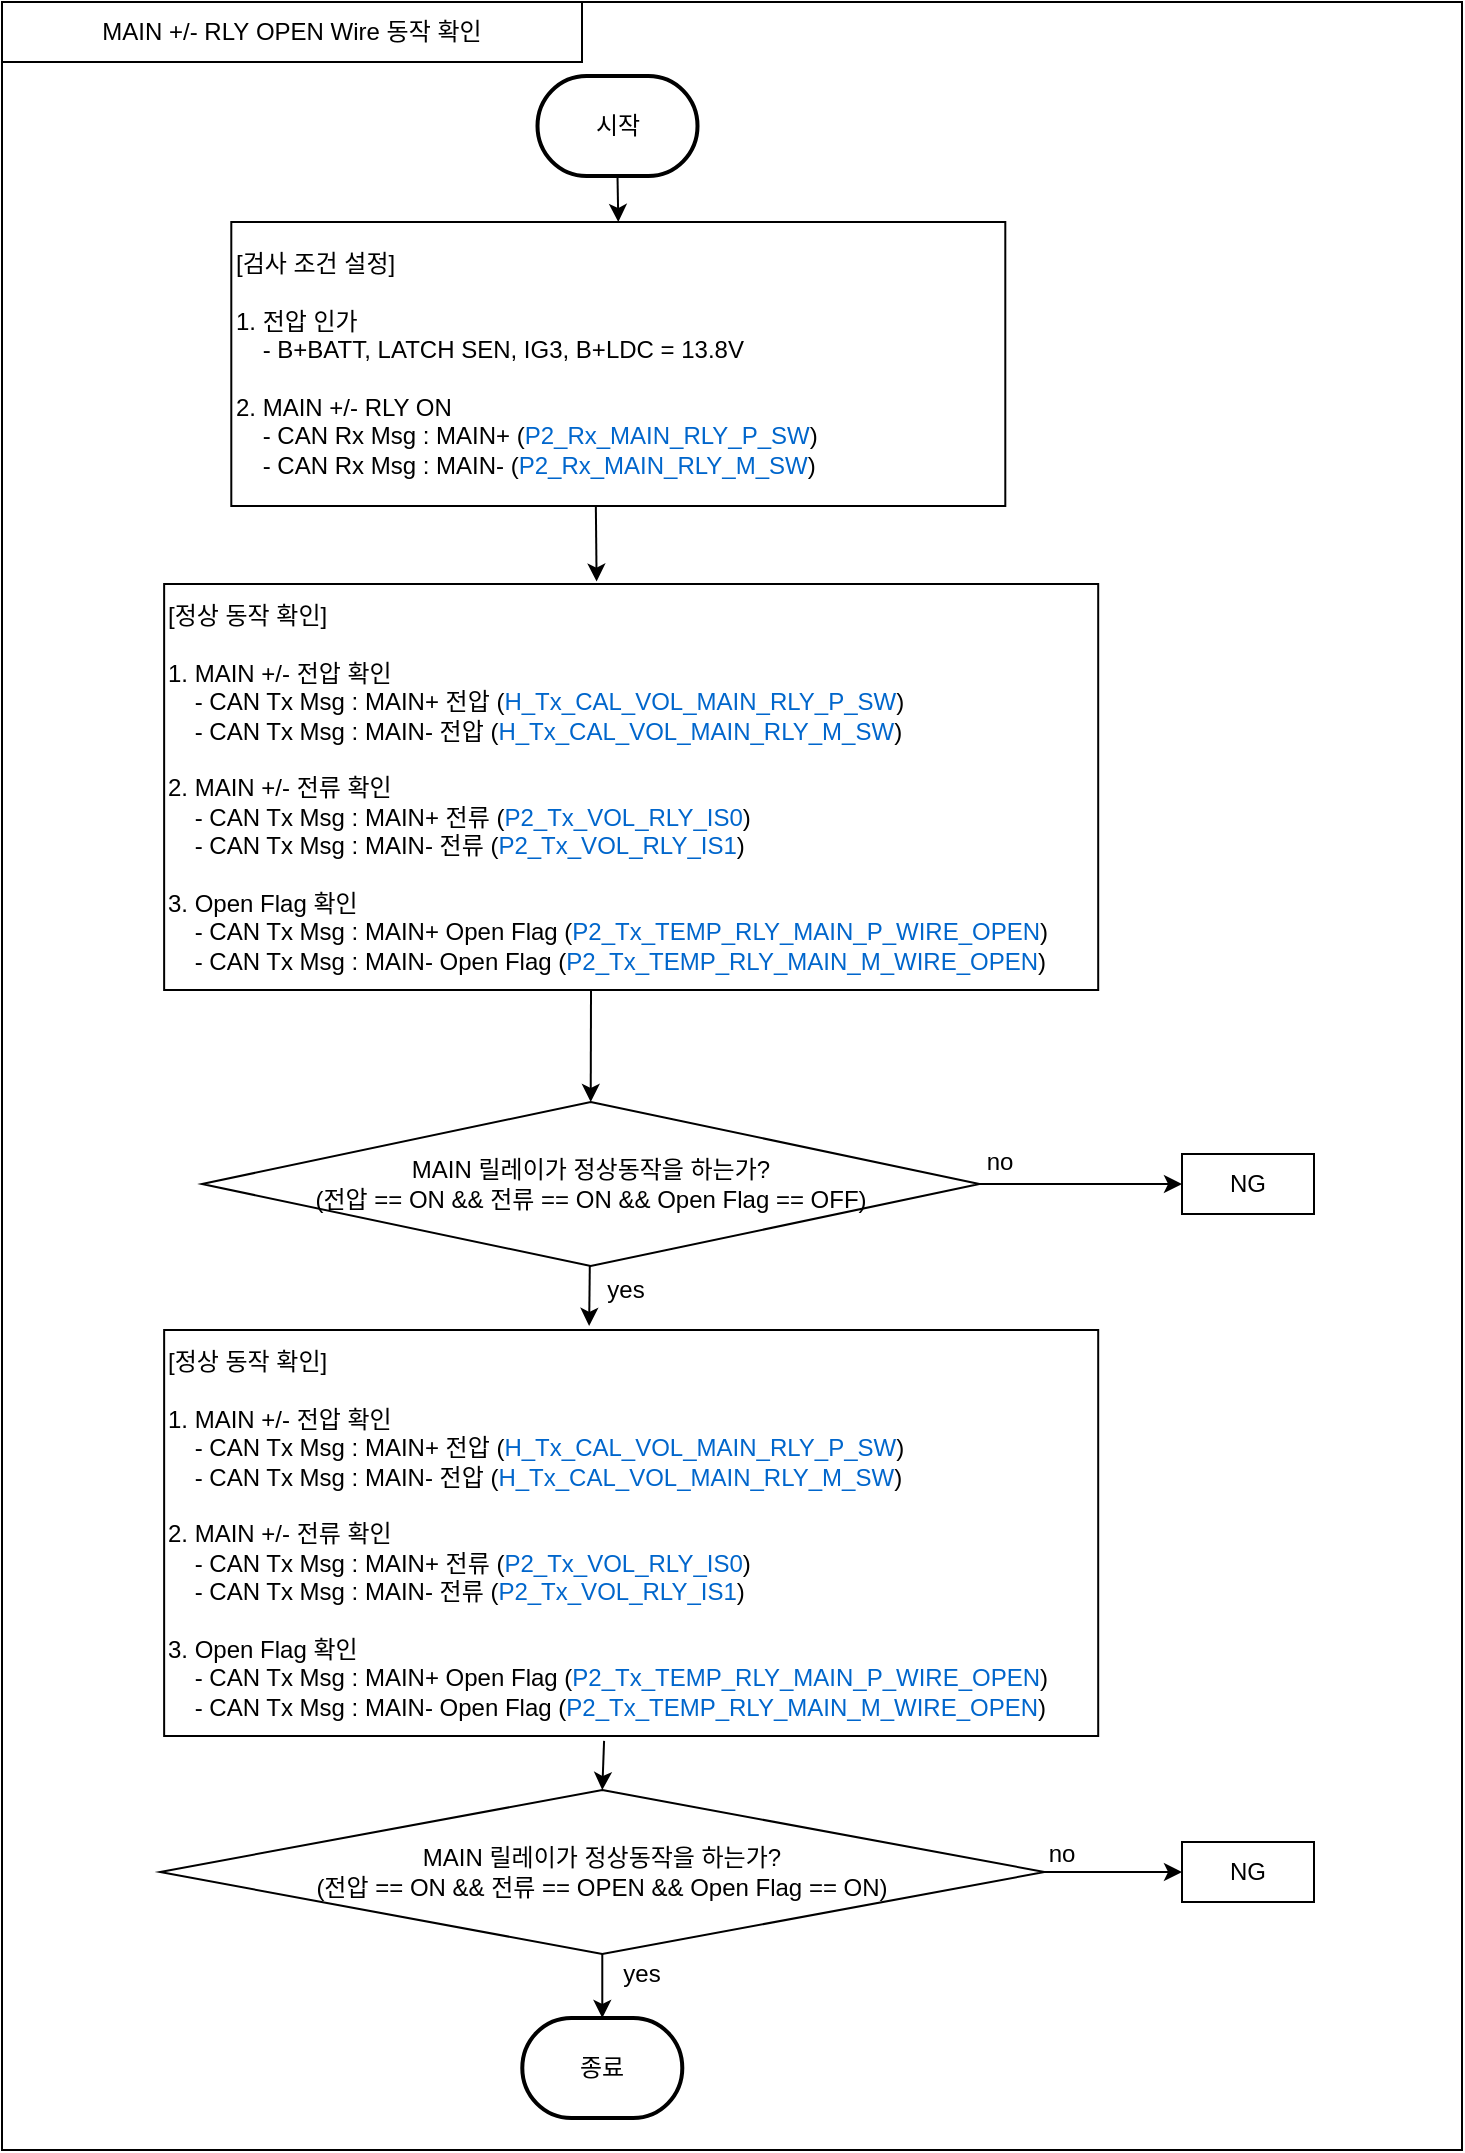 <mxfile version="22.1.21" type="github">
  <diagram name="페이지-1" id="_W1y1FGJqFL61t6Za5zC">
    <mxGraphModel dx="1647" dy="-150" grid="1" gridSize="10" guides="1" tooltips="1" connect="1" arrows="1" fold="1" page="1" pageScale="1" pageWidth="827" pageHeight="1169" math="0" shadow="0">
      <root>
        <mxCell id="0" />
        <mxCell id="1" parent="0" />
        <mxCell id="sF5B2mHv0RzWMkK-KNg3-1" value="" style="rounded=0;whiteSpace=wrap;html=1;" parent="1" vertex="1">
          <mxGeometry x="40" y="1206" width="730" height="1074" as="geometry" />
        </mxCell>
        <mxCell id="sF5B2mHv0RzWMkK-KNg3-2" value="시작" style="strokeWidth=2;html=1;shape=mxgraph.flowchart.terminator;whiteSpace=wrap;" parent="1" vertex="1">
          <mxGeometry x="307.75" y="1243" width="80" height="50" as="geometry" />
        </mxCell>
        <mxCell id="sF5B2mHv0RzWMkK-KNg3-6" value="" style="endArrow=classic;html=1;rounded=0;exitX=0.5;exitY=1;exitDx=0;exitDy=0;exitPerimeter=0;entryX=0.5;entryY=0;entryDx=0;entryDy=0;" parent="1" source="sF5B2mHv0RzWMkK-KNg3-2" target="sF5B2mHv0RzWMkK-KNg3-4" edge="1">
          <mxGeometry width="50" height="50" relative="1" as="geometry">
            <mxPoint x="60.75" y="1343" as="sourcePoint" />
            <mxPoint x="110.75" y="1293" as="targetPoint" />
          </mxGeometry>
        </mxCell>
        <mxCell id="sF5B2mHv0RzWMkK-KNg3-8" value="&lt;div&gt;MAIN +/- RLY&amp;nbsp;&lt;span style=&quot;background-color: initial;&quot;&gt;OPEN Wire 동작 확인&lt;/span&gt;&lt;/div&gt;" style="rounded=0;whiteSpace=wrap;html=1;" parent="1" vertex="1">
          <mxGeometry x="40" y="1206" width="290" height="30" as="geometry" />
        </mxCell>
        <mxCell id="sF5B2mHv0RzWMkK-KNg3-3" value="종료" style="strokeWidth=2;html=1;shape=mxgraph.flowchart.terminator;whiteSpace=wrap;" parent="1" vertex="1">
          <mxGeometry x="300.15" y="2214" width="80" height="50" as="geometry" />
        </mxCell>
        <mxCell id="sF5B2mHv0RzWMkK-KNg3-4" value="[검사 조건 설정]&lt;br&gt;&lt;br&gt;1. 전압 인가&lt;br&gt;&amp;nbsp; &amp;nbsp; - B+BATT, LATCH SEN, IG3, B+LDC = 13.8V&lt;br&gt;&lt;br&gt;2. MAIN +/- RLY ON&lt;br style=&quot;border-color: var(--border-color);&quot;&gt;&amp;nbsp; &amp;nbsp; - CAN Rx Msg :&amp;nbsp;MAIN+&amp;nbsp;(&lt;font style=&quot;border-color: var(--border-color);&quot; color=&quot;#0066cc&quot;&gt;P2_Rx_MAIN_RLY_P_SW&lt;/font&gt;)&lt;br style=&quot;border-color: var(--border-color);&quot;&gt;&amp;nbsp; &amp;nbsp; - CAN Rx Msg :&amp;nbsp;MAIN-&amp;nbsp;(&lt;font style=&quot;border-color: var(--border-color);&quot; color=&quot;#0066cc&quot;&gt;P2_Rx_MAIN_RLY_M_SW&lt;/font&gt;)" style="rounded=0;whiteSpace=wrap;html=1;align=left;" parent="1" vertex="1">
          <mxGeometry x="154.65" y="1316" width="387" height="142" as="geometry" />
        </mxCell>
        <mxCell id="sF5B2mHv0RzWMkK-KNg3-7" value="" style="endArrow=classic;html=1;rounded=0;exitX=0.5;exitY=1;exitDx=0;exitDy=0;entryX=0.5;entryY=0;entryDx=0;entryDy=0;entryPerimeter=0;" parent="1" source="sF5B2mHv0RzWMkK-KNg3-57" target="sF5B2mHv0RzWMkK-KNg3-3" edge="1">
          <mxGeometry width="50" height="50" relative="1" as="geometry">
            <mxPoint x="338.74" y="2185.28" as="sourcePoint" />
            <mxPoint x="117.13" y="2196" as="targetPoint" />
          </mxGeometry>
        </mxCell>
        <mxCell id="sF5B2mHv0RzWMkK-KNg3-22" value="yes" style="text;html=1;strokeColor=none;fillColor=none;align=center;verticalAlign=middle;whiteSpace=wrap;rounded=0;" parent="1" vertex="1">
          <mxGeometry x="330" y="2177" width="60" height="30" as="geometry" />
        </mxCell>
        <mxCell id="sF5B2mHv0RzWMkK-KNg3-40" value="" style="endArrow=classic;html=1;rounded=0;exitX=0.457;exitY=1;exitDx=0;exitDy=0;entryX=0.5;entryY=0;entryDx=0;entryDy=0;exitPerimeter=0;" parent="1" target="sF5B2mHv0RzWMkK-KNg3-41" edge="1" source="sF5B2mHv0RzWMkK-KNg3-53">
          <mxGeometry width="50" height="50" relative="1" as="geometry">
            <mxPoint x="335.05" y="1729" as="sourcePoint" />
            <mxPoint x="338.16" y="1828.988" as="targetPoint" />
          </mxGeometry>
        </mxCell>
        <mxCell id="sF5B2mHv0RzWMkK-KNg3-41" value="MAIN 릴레이가 정상동작을 하는가?&lt;br&gt;(전압 == ON &amp;amp;&amp;amp;&amp;nbsp;전류 == ON &amp;amp;&amp;amp;&amp;nbsp;Open Flag == OFF)" style="rhombus;whiteSpace=wrap;html=1;" parent="1" vertex="1">
          <mxGeometry x="140" y="1756" width="388.72" height="82" as="geometry" />
        </mxCell>
        <mxCell id="sF5B2mHv0RzWMkK-KNg3-43" value="" style="endArrow=classic;html=1;rounded=0;entryX=0.455;entryY=-0.01;entryDx=0;entryDy=0;entryPerimeter=0;" parent="1" source="sF5B2mHv0RzWMkK-KNg3-41" target="yNBY_9K05dyYphkE5dUD-1" edge="1">
          <mxGeometry width="50" height="50" relative="1" as="geometry">
            <mxPoint x="334.8" y="1898" as="sourcePoint" />
            <mxPoint x="333.998" y="1863.624" as="targetPoint" />
          </mxGeometry>
        </mxCell>
        <mxCell id="sF5B2mHv0RzWMkK-KNg3-46" value="yes" style="text;html=1;strokeColor=none;fillColor=none;align=center;verticalAlign=middle;whiteSpace=wrap;rounded=0;" parent="1" vertex="1">
          <mxGeometry x="322.15" y="1835" width="60" height="30" as="geometry" />
        </mxCell>
        <mxCell id="sF5B2mHv0RzWMkK-KNg3-47" value="NG" style="rounded=0;whiteSpace=wrap;html=1;align=center;" parent="1" vertex="1">
          <mxGeometry x="630" y="1782" width="66" height="30" as="geometry" />
        </mxCell>
        <mxCell id="sF5B2mHv0RzWMkK-KNg3-48" value="" style="endArrow=classic;html=1;rounded=0;exitX=1;exitY=0.5;exitDx=0;exitDy=0;entryX=0;entryY=0.5;entryDx=0;entryDy=0;" parent="1" source="sF5B2mHv0RzWMkK-KNg3-41" target="sF5B2mHv0RzWMkK-KNg3-47" edge="1">
          <mxGeometry width="50" height="50" relative="1" as="geometry">
            <mxPoint x="541.8" y="1859" as="sourcePoint" />
            <mxPoint x="591.8" y="1809" as="targetPoint" />
          </mxGeometry>
        </mxCell>
        <mxCell id="sF5B2mHv0RzWMkK-KNg3-49" value="no" style="text;html=1;strokeColor=none;fillColor=none;align=center;verticalAlign=middle;whiteSpace=wrap;rounded=0;" parent="1" vertex="1">
          <mxGeometry x="509.03" y="1771" width="60" height="30" as="geometry" />
        </mxCell>
        <mxCell id="sF5B2mHv0RzWMkK-KNg3-50" value="NG" style="rounded=0;whiteSpace=wrap;html=1;align=center;" parent="1" vertex="1">
          <mxGeometry x="630" y="2126" width="66" height="30" as="geometry" />
        </mxCell>
        <mxCell id="sF5B2mHv0RzWMkK-KNg3-51" value="" style="endArrow=classic;html=1;rounded=0;entryX=0;entryY=0.5;entryDx=0;entryDy=0;exitX=0.989;exitY=0.5;exitDx=0;exitDy=0;exitPerimeter=0;" parent="1" source="sF5B2mHv0RzWMkK-KNg3-57" target="sF5B2mHv0RzWMkK-KNg3-50" edge="1">
          <mxGeometry width="50" height="50" relative="1" as="geometry">
            <mxPoint x="573.425" y="2137.684" as="sourcePoint" />
            <mxPoint x="701.59" y="2086" as="targetPoint" />
          </mxGeometry>
        </mxCell>
        <mxCell id="sF5B2mHv0RzWMkK-KNg3-52" value="no" style="text;html=1;strokeColor=none;fillColor=none;align=center;verticalAlign=middle;whiteSpace=wrap;rounded=0;" parent="1" vertex="1">
          <mxGeometry x="540" y="2117" width="60" height="30" as="geometry" />
        </mxCell>
        <mxCell id="sF5B2mHv0RzWMkK-KNg3-53" value="[정상 동작 확인]&lt;br&gt;&lt;br&gt;1. MAIN +/- 전압 확인&lt;br&gt;&amp;nbsp; &amp;nbsp; - CAN Tx Msg : MAIN+ 전압&amp;nbsp;(&lt;font style=&quot;border-color: var(--border-color);&quot; color=&quot;#0066cc&quot;&gt;H_Tx_CAL_VOL_MAIN_RLY_P_SW&lt;/font&gt;)&lt;br style=&quot;border-color: var(--border-color);&quot;&gt;&amp;nbsp; &amp;nbsp; - CAN Tx Msg :&amp;nbsp;MAIN- 전압&amp;nbsp;(&lt;font style=&quot;border-color: var(--border-color);&quot; color=&quot;#0066cc&quot;&gt;H_Tx_CAL_VOL_MAIN_RLY_M_SW&lt;/font&gt;)&lt;br style=&quot;border-color: var(--border-color);&quot;&gt;&lt;br&gt;2. MAIN +/-&amp;nbsp;전류 확인 &lt;br&gt;&amp;nbsp; &amp;nbsp; - CAN Tx Msg :&amp;nbsp;MAIN+ 전류&amp;nbsp;(&lt;font style=&quot;border-color: var(--border-color);&quot; color=&quot;#0066cc&quot;&gt;P2_Tx_VOL_RLY_IS0&lt;/font&gt;)&lt;br style=&quot;border-color: var(--border-color);&quot;&gt;&amp;nbsp; &amp;nbsp; - CAN Tx Msg :&amp;nbsp;MAIN- 전류&amp;nbsp;(&lt;font style=&quot;border-color: var(--border-color);&quot; color=&quot;#0066cc&quot;&gt;P2_Tx_VOL_RLY_IS1&lt;/font&gt;)&lt;br style=&quot;border-color: var(--border-color);&quot;&gt;&lt;br&gt;3. Open Flag 확인&lt;br&gt;&amp;nbsp; &amp;nbsp; - CAN Tx Msg :&amp;nbsp;MAIN+ Open Flag&amp;nbsp;(&lt;font style=&quot;border-color: var(--border-color);&quot; color=&quot;#0066cc&quot;&gt;P2_Tx_TEMP_RLY_MAIN_P_WIRE_OPEN&lt;/font&gt;)&lt;br style=&quot;border-color: var(--border-color);&quot;&gt;&amp;nbsp; &amp;nbsp; - CAN Tx Msg :&amp;nbsp;MAIN- Open Flag&amp;nbsp;(&lt;font style=&quot;border-color: var(--border-color);&quot; color=&quot;#0066cc&quot;&gt;P2_Tx_TEMP_RLY_MAIN_M_WIRE_OPEN&lt;/font&gt;)" style="rounded=0;whiteSpace=wrap;html=1;align=left;" parent="1" vertex="1">
          <mxGeometry x="121.07" y="1497" width="467.03" height="203" as="geometry" />
        </mxCell>
        <mxCell id="sF5B2mHv0RzWMkK-KNg3-54" value="" style="endArrow=classic;html=1;rounded=0;exitX=0.471;exitY=1.002;exitDx=0;exitDy=0;exitPerimeter=0;entryX=0.463;entryY=-0.006;entryDx=0;entryDy=0;entryPerimeter=0;" parent="1" source="sF5B2mHv0RzWMkK-KNg3-4" target="sF5B2mHv0RzWMkK-KNg3-53" edge="1">
          <mxGeometry width="50" height="50" relative="1" as="geometry">
            <mxPoint x="337.3" y="1490.488" as="sourcePoint" />
            <mxPoint x="560" y="1439" as="targetPoint" />
          </mxGeometry>
        </mxCell>
        <mxCell id="sF5B2mHv0RzWMkK-KNg3-57" value="MAIN 릴레이가 정상동작을 하는가?&lt;br style=&quot;border-color: var(--border-color);&quot;&gt;(전압 == ON &amp;amp;&amp;amp;&amp;nbsp;전류 == OPEN &amp;amp;&amp;amp;&amp;nbsp;Open Flag == ON)" style="rhombus;whiteSpace=wrap;html=1;" parent="1" vertex="1">
          <mxGeometry x="119.07" y="2100" width="442.15" height="82" as="geometry" />
        </mxCell>
        <mxCell id="sF5B2mHv0RzWMkK-KNg3-58" value="" style="endArrow=classic;html=1;rounded=0;exitX=0.471;exitY=1.012;exitDx=0;exitDy=0;exitPerimeter=0;entryX=0.5;entryY=0;entryDx=0;entryDy=0;" parent="1" source="yNBY_9K05dyYphkE5dUD-1" target="sF5B2mHv0RzWMkK-KNg3-57" edge="1">
          <mxGeometry width="50" height="50" relative="1" as="geometry">
            <mxPoint x="339.79" y="2130.264" as="sourcePoint" />
            <mxPoint x="610" y="2103" as="targetPoint" />
          </mxGeometry>
        </mxCell>
        <mxCell id="yNBY_9K05dyYphkE5dUD-1" value="[정상 동작 확인]&lt;br&gt;&lt;br&gt;1. MAIN +/- 전압 확인&lt;br&gt;&amp;nbsp; &amp;nbsp; - CAN Tx Msg : MAIN+ 전압&amp;nbsp;(&lt;font style=&quot;border-color: var(--border-color);&quot; color=&quot;#0066cc&quot;&gt;H_Tx_CAL_VOL_MAIN_RLY_P_SW&lt;/font&gt;)&lt;br style=&quot;border-color: var(--border-color);&quot;&gt;&amp;nbsp; &amp;nbsp; - CAN Tx Msg :&amp;nbsp;MAIN- 전압&amp;nbsp;(&lt;font style=&quot;border-color: var(--border-color);&quot; color=&quot;#0066cc&quot;&gt;H_Tx_CAL_VOL_MAIN_RLY_M_SW&lt;/font&gt;)&lt;br style=&quot;border-color: var(--border-color);&quot;&gt;&lt;br&gt;2. MAIN +/-&amp;nbsp;전류 확인 &lt;br&gt;&amp;nbsp; &amp;nbsp; - CAN Tx Msg :&amp;nbsp;MAIN+ 전류&amp;nbsp;(&lt;font style=&quot;border-color: var(--border-color);&quot; color=&quot;#0066cc&quot;&gt;P2_Tx_VOL_RLY_IS0&lt;/font&gt;)&lt;br style=&quot;border-color: var(--border-color);&quot;&gt;&amp;nbsp; &amp;nbsp; - CAN Tx Msg :&amp;nbsp;MAIN- 전류&amp;nbsp;(&lt;font style=&quot;border-color: var(--border-color);&quot; color=&quot;#0066cc&quot;&gt;P2_Tx_VOL_RLY_IS1&lt;/font&gt;)&lt;br style=&quot;border-color: var(--border-color);&quot;&gt;&lt;br&gt;3. Open Flag 확인&lt;br&gt;&amp;nbsp; &amp;nbsp; - CAN Tx Msg :&amp;nbsp;MAIN+ Open Flag&amp;nbsp;(&lt;font style=&quot;border-color: var(--border-color);&quot; color=&quot;#0066cc&quot;&gt;P2_Tx_TEMP_RLY_MAIN_P_WIRE_OPEN&lt;/font&gt;)&lt;br style=&quot;border-color: var(--border-color);&quot;&gt;&amp;nbsp; &amp;nbsp; - CAN Tx Msg :&amp;nbsp;MAIN- Open Flag&amp;nbsp;(&lt;font style=&quot;border-color: var(--border-color);&quot; color=&quot;#0066cc&quot;&gt;P2_Tx_TEMP_RLY_MAIN_M_WIRE_OPEN&lt;/font&gt;)" style="rounded=0;whiteSpace=wrap;html=1;align=left;" vertex="1" parent="1">
          <mxGeometry x="121.07" y="1870" width="467.03" height="203" as="geometry" />
        </mxCell>
      </root>
    </mxGraphModel>
  </diagram>
</mxfile>
